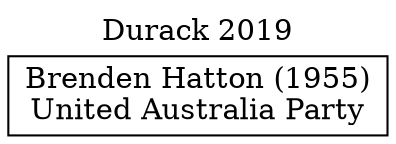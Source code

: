 // House preference flow
digraph "Brenden Hatton (1955)_Durack_2019" {
	graph [label="Durack 2019" labelloc=t mclimit=10]
	node [shape=box]
	"Brenden Hatton (1955)" [label="Brenden Hatton (1955)
United Australia Party"]
}

